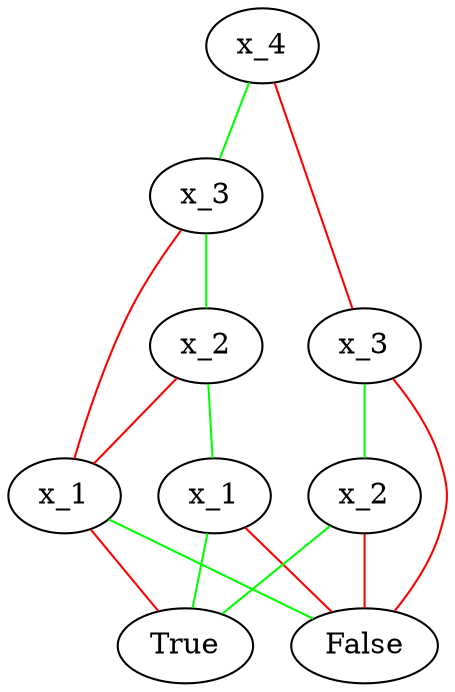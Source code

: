 graph
{
"x_4_159"[label="x_4"];
"x_3_155"[label="x_3"];
"x_4_159" -- "x_3_155" [color=green,penwidth=1.0]
"x_3_158"[label="x_3"];
"x_4_159" -- "x_3_158" [color=red,penwidth=1.0]
"x_3_155"[label="x_3"];
"x_2_153"[label="x_2"];
"x_3_155" -- "x_2_153" [color=green,penwidth=1.0]
"x_1_152"[label="x_1"];
"x_3_155" -- "x_1_152" [color=red,penwidth=1.0]
"x_2_153"[label="x_2"];
"x_1_151"[label="x_1"];
"x_2_153" -- "x_1_151" [color=green,penwidth=1.0]
"x_1_152"[label="x_1"];
"x_2_153" -- "x_1_152" [color=red,penwidth=1.0]
"x_1_151"[label="x_1"];
"True_17"[label="True"];
"x_1_151" -- "True_17" [color=green,penwidth=1.0]
"False_27"[label="False"];
"x_1_151" -- "False_27" [color=red,penwidth=1.0]
"x_1_152"[label="x_1"];
"False_27"[label="False"];
"x_1_152" -- "False_27" [color=green,penwidth=1.0]
"True_17"[label="True"];
"x_1_152" -- "True_17" [color=red,penwidth=1.0]
"x_3_158"[label="x_3"];
"x_2_156"[label="x_2"];
"x_3_158" -- "x_2_156" [color=green,penwidth=1.0]
"False_27"[label="False"];
"x_3_158" -- "False_27" [color=red,penwidth=1.0]
"x_2_156"[label="x_2"];
"True_17"[label="True"];
"x_2_156" -- "True_17" [color=green,penwidth=1.0]
"False_27"[label="False"];
"x_2_156" -- "False_27" [color=red,penwidth=1.0]
}